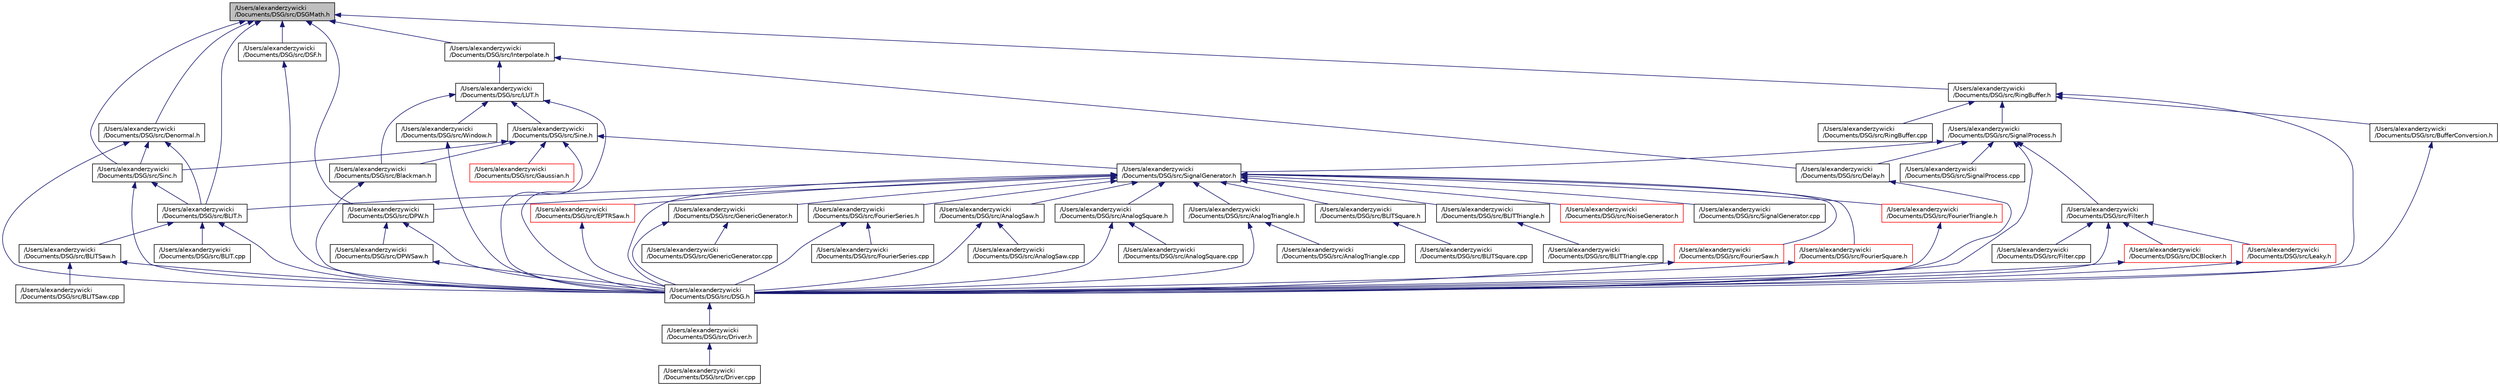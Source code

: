 digraph "/Users/alexanderzywicki/Documents/DSG/src/DSGMath.h"
{
  edge [fontname="Helvetica",fontsize="10",labelfontname="Helvetica",labelfontsize="10"];
  node [fontname="Helvetica",fontsize="10",shape=record];
  Node1 [label="/Users/alexanderzywicki\l/Documents/DSG/src/DSGMath.h",height=0.2,width=0.4,color="black", fillcolor="grey75", style="filled", fontcolor="black"];
  Node1 -> Node2 [dir="back",color="midnightblue",fontsize="10",style="solid",fontname="Helvetica"];
  Node2 [label="/Users/alexanderzywicki\l/Documents/DSG/src/RingBuffer.h",height=0.2,width=0.4,color="black", fillcolor="white", style="filled",URL="$_ring_buffer_8h.html"];
  Node2 -> Node3 [dir="back",color="midnightblue",fontsize="10",style="solid",fontname="Helvetica"];
  Node3 [label="/Users/alexanderzywicki\l/Documents/DSG/src/SignalProcess.h",height=0.2,width=0.4,color="black", fillcolor="white", style="filled",URL="$_signal_process_8h.html"];
  Node3 -> Node4 [dir="back",color="midnightblue",fontsize="10",style="solid",fontname="Helvetica"];
  Node4 [label="/Users/alexanderzywicki\l/Documents/DSG/src/SignalGenerator.h",height=0.2,width=0.4,color="black", fillcolor="white", style="filled",URL="$_signal_generator_8h.html"];
  Node4 -> Node5 [dir="back",color="midnightblue",fontsize="10",style="solid",fontname="Helvetica"];
  Node5 [label="/Users/alexanderzywicki\l/Documents/DSG/src/AnalogSaw.h",height=0.2,width=0.4,color="black", fillcolor="white", style="filled",URL="$_analog_saw_8h.html"];
  Node5 -> Node6 [dir="back",color="midnightblue",fontsize="10",style="solid",fontname="Helvetica"];
  Node6 [label="/Users/alexanderzywicki\l/Documents/DSG/src/AnalogSaw.cpp",height=0.2,width=0.4,color="black", fillcolor="white", style="filled",URL="$_analog_saw_8cpp.html"];
  Node5 -> Node7 [dir="back",color="midnightblue",fontsize="10",style="solid",fontname="Helvetica"];
  Node7 [label="/Users/alexanderzywicki\l/Documents/DSG/src/DSG.h",height=0.2,width=0.4,color="black", fillcolor="white", style="filled",URL="$_d_s_g_8h.html"];
  Node7 -> Node8 [dir="back",color="midnightblue",fontsize="10",style="solid",fontname="Helvetica"];
  Node8 [label="/Users/alexanderzywicki\l/Documents/DSG/src/Driver.h",height=0.2,width=0.4,color="black", fillcolor="white", style="filled",URL="$_driver_8h.html"];
  Node8 -> Node9 [dir="back",color="midnightblue",fontsize="10",style="solid",fontname="Helvetica"];
  Node9 [label="/Users/alexanderzywicki\l/Documents/DSG/src/Driver.cpp",height=0.2,width=0.4,color="black", fillcolor="white", style="filled",URL="$_driver_8cpp.html"];
  Node4 -> Node10 [dir="back",color="midnightblue",fontsize="10",style="solid",fontname="Helvetica"];
  Node10 [label="/Users/alexanderzywicki\l/Documents/DSG/src/AnalogSquare.h",height=0.2,width=0.4,color="black", fillcolor="white", style="filled",URL="$_analog_square_8h.html"];
  Node10 -> Node11 [dir="back",color="midnightblue",fontsize="10",style="solid",fontname="Helvetica"];
  Node11 [label="/Users/alexanderzywicki\l/Documents/DSG/src/AnalogSquare.cpp",height=0.2,width=0.4,color="black", fillcolor="white", style="filled",URL="$_analog_square_8cpp.html"];
  Node10 -> Node7 [dir="back",color="midnightblue",fontsize="10",style="solid",fontname="Helvetica"];
  Node4 -> Node12 [dir="back",color="midnightblue",fontsize="10",style="solid",fontname="Helvetica"];
  Node12 [label="/Users/alexanderzywicki\l/Documents/DSG/src/AnalogTriangle.h",height=0.2,width=0.4,color="black", fillcolor="white", style="filled",URL="$_analog_triangle_8h.html"];
  Node12 -> Node13 [dir="back",color="midnightblue",fontsize="10",style="solid",fontname="Helvetica"];
  Node13 [label="/Users/alexanderzywicki\l/Documents/DSG/src/AnalogTriangle.cpp",height=0.2,width=0.4,color="black", fillcolor="white", style="filled",URL="$_analog_triangle_8cpp.html"];
  Node12 -> Node7 [dir="back",color="midnightblue",fontsize="10",style="solid",fontname="Helvetica"];
  Node4 -> Node14 [dir="back",color="midnightblue",fontsize="10",style="solid",fontname="Helvetica"];
  Node14 [label="/Users/alexanderzywicki\l/Documents/DSG/src/BLIT.h",height=0.2,width=0.4,color="black", fillcolor="white", style="filled",URL="$_b_l_i_t_8h.html"];
  Node14 -> Node15 [dir="back",color="midnightblue",fontsize="10",style="solid",fontname="Helvetica"];
  Node15 [label="/Users/alexanderzywicki\l/Documents/DSG/src/BLIT.cpp",height=0.2,width=0.4,color="black", fillcolor="white", style="filled",URL="$_b_l_i_t_8cpp.html"];
  Node14 -> Node16 [dir="back",color="midnightblue",fontsize="10",style="solid",fontname="Helvetica"];
  Node16 [label="/Users/alexanderzywicki\l/Documents/DSG/src/BLITSaw.h",height=0.2,width=0.4,color="black", fillcolor="white", style="filled",URL="$_b_l_i_t_saw_8h.html"];
  Node16 -> Node17 [dir="back",color="midnightblue",fontsize="10",style="solid",fontname="Helvetica"];
  Node17 [label="/Users/alexanderzywicki\l/Documents/DSG/src/BLITSaw.cpp",height=0.2,width=0.4,color="black", fillcolor="white", style="filled",URL="$_b_l_i_t_saw_8cpp.html"];
  Node16 -> Node7 [dir="back",color="midnightblue",fontsize="10",style="solid",fontname="Helvetica"];
  Node14 -> Node7 [dir="back",color="midnightblue",fontsize="10",style="solid",fontname="Helvetica"];
  Node4 -> Node18 [dir="back",color="midnightblue",fontsize="10",style="solid",fontname="Helvetica"];
  Node18 [label="/Users/alexanderzywicki\l/Documents/DSG/src/BLITSquare.h",height=0.2,width=0.4,color="black", fillcolor="white", style="filled",URL="$_b_l_i_t_square_8h.html"];
  Node18 -> Node19 [dir="back",color="midnightblue",fontsize="10",style="solid",fontname="Helvetica"];
  Node19 [label="/Users/alexanderzywicki\l/Documents/DSG/src/BLITSquare.cpp",height=0.2,width=0.4,color="black", fillcolor="white", style="filled",URL="$_b_l_i_t_square_8cpp.html"];
  Node4 -> Node20 [dir="back",color="midnightblue",fontsize="10",style="solid",fontname="Helvetica"];
  Node20 [label="/Users/alexanderzywicki\l/Documents/DSG/src/BLITTriangle.h",height=0.2,width=0.4,color="black", fillcolor="white", style="filled",URL="$_b_l_i_t_triangle_8h.html"];
  Node20 -> Node21 [dir="back",color="midnightblue",fontsize="10",style="solid",fontname="Helvetica"];
  Node21 [label="/Users/alexanderzywicki\l/Documents/DSG/src/BLITTriangle.cpp",height=0.2,width=0.4,color="black", fillcolor="white", style="filled",URL="$_b_l_i_t_triangle_8cpp.html"];
  Node4 -> Node22 [dir="back",color="midnightblue",fontsize="10",style="solid",fontname="Helvetica"];
  Node22 [label="/Users/alexanderzywicki\l/Documents/DSG/src/DPW.h",height=0.2,width=0.4,color="black", fillcolor="white", style="filled",URL="$_d_p_w_8h.html"];
  Node22 -> Node23 [dir="back",color="midnightblue",fontsize="10",style="solid",fontname="Helvetica"];
  Node23 [label="/Users/alexanderzywicki\l/Documents/DSG/src/DPWSaw.h",height=0.2,width=0.4,color="black", fillcolor="white", style="filled",URL="$_d_p_w_saw_8h.html"];
  Node23 -> Node7 [dir="back",color="midnightblue",fontsize="10",style="solid",fontname="Helvetica"];
  Node22 -> Node7 [dir="back",color="midnightblue",fontsize="10",style="solid",fontname="Helvetica"];
  Node4 -> Node7 [dir="back",color="midnightblue",fontsize="10",style="solid",fontname="Helvetica"];
  Node4 -> Node24 [dir="back",color="midnightblue",fontsize="10",style="solid",fontname="Helvetica"];
  Node24 [label="/Users/alexanderzywicki\l/Documents/DSG/src/GenericGenerator.h",height=0.2,width=0.4,color="black", fillcolor="white", style="filled",URL="$_generic_generator_8h.html"];
  Node24 -> Node7 [dir="back",color="midnightblue",fontsize="10",style="solid",fontname="Helvetica"];
  Node24 -> Node25 [dir="back",color="midnightblue",fontsize="10",style="solid",fontname="Helvetica"];
  Node25 [label="/Users/alexanderzywicki\l/Documents/DSG/src/GenericGenerator.cpp",height=0.2,width=0.4,color="black", fillcolor="white", style="filled",URL="$_generic_generator_8cpp.html"];
  Node4 -> Node26 [dir="back",color="midnightblue",fontsize="10",style="solid",fontname="Helvetica"];
  Node26 [label="/Users/alexanderzywicki\l/Documents/DSG/src/FourierSeries.h",height=0.2,width=0.4,color="black", fillcolor="white", style="filled",URL="$_fourier_series_8h.html"];
  Node26 -> Node7 [dir="back",color="midnightblue",fontsize="10",style="solid",fontname="Helvetica"];
  Node26 -> Node27 [dir="back",color="midnightblue",fontsize="10",style="solid",fontname="Helvetica"];
  Node27 [label="/Users/alexanderzywicki\l/Documents/DSG/src/FourierSeries.cpp",height=0.2,width=0.4,color="black", fillcolor="white", style="filled",URL="$_fourier_series_8cpp.html"];
  Node4 -> Node28 [dir="back",color="midnightblue",fontsize="10",style="solid",fontname="Helvetica"];
  Node28 [label="/Users/alexanderzywicki\l/Documents/DSG/src/FourierSaw.h",height=0.2,width=0.4,color="red", fillcolor="white", style="filled",URL="$_fourier_saw_8h.html"];
  Node28 -> Node7 [dir="back",color="midnightblue",fontsize="10",style="solid",fontname="Helvetica"];
  Node4 -> Node29 [dir="back",color="midnightblue",fontsize="10",style="solid",fontname="Helvetica"];
  Node29 [label="/Users/alexanderzywicki\l/Documents/DSG/src/FourierSquare.h",height=0.2,width=0.4,color="red", fillcolor="white", style="filled",URL="$_fourier_square_8h.html"];
  Node29 -> Node7 [dir="back",color="midnightblue",fontsize="10",style="solid",fontname="Helvetica"];
  Node4 -> Node30 [dir="back",color="midnightblue",fontsize="10",style="solid",fontname="Helvetica"];
  Node30 [label="/Users/alexanderzywicki\l/Documents/DSG/src/FourierTriangle.h",height=0.2,width=0.4,color="red", fillcolor="white", style="filled",URL="$_fourier_triangle_8h.html"];
  Node30 -> Node7 [dir="back",color="midnightblue",fontsize="10",style="solid",fontname="Helvetica"];
  Node4 -> Node31 [dir="back",color="midnightblue",fontsize="10",style="solid",fontname="Helvetica"];
  Node31 [label="/Users/alexanderzywicki\l/Documents/DSG/src/EPTRSaw.h",height=0.2,width=0.4,color="red", fillcolor="white", style="filled",URL="$_e_p_t_r_saw_8h.html"];
  Node31 -> Node7 [dir="back",color="midnightblue",fontsize="10",style="solid",fontname="Helvetica"];
  Node4 -> Node32 [dir="back",color="midnightblue",fontsize="10",style="solid",fontname="Helvetica"];
  Node32 [label="/Users/alexanderzywicki\l/Documents/DSG/src/NoiseGenerator.h",height=0.2,width=0.4,color="red", fillcolor="white", style="filled",URL="$_noise_generator_8h.html"];
  Node4 -> Node33 [dir="back",color="midnightblue",fontsize="10",style="solid",fontname="Helvetica"];
  Node33 [label="/Users/alexanderzywicki\l/Documents/DSG/src/SignalGenerator.cpp",height=0.2,width=0.4,color="black", fillcolor="white", style="filled",URL="$_signal_generator_8cpp.html"];
  Node3 -> Node34 [dir="back",color="midnightblue",fontsize="10",style="solid",fontname="Helvetica"];
  Node34 [label="/Users/alexanderzywicki\l/Documents/DSG/src/Filter.h",height=0.2,width=0.4,color="black", fillcolor="white", style="filled",URL="$_filter_8h.html"];
  Node34 -> Node35 [dir="back",color="midnightblue",fontsize="10",style="solid",fontname="Helvetica"];
  Node35 [label="/Users/alexanderzywicki\l/Documents/DSG/src/DCBlocker.h",height=0.2,width=0.4,color="red", fillcolor="white", style="filled",URL="$_d_c_blocker_8h.html"];
  Node35 -> Node7 [dir="back",color="midnightblue",fontsize="10",style="solid",fontname="Helvetica"];
  Node34 -> Node7 [dir="back",color="midnightblue",fontsize="10",style="solid",fontname="Helvetica"];
  Node34 -> Node36 [dir="back",color="midnightblue",fontsize="10",style="solid",fontname="Helvetica"];
  Node36 [label="/Users/alexanderzywicki\l/Documents/DSG/src/Leaky.h",height=0.2,width=0.4,color="red", fillcolor="white", style="filled",URL="$_leaky_8h.html"];
  Node36 -> Node7 [dir="back",color="midnightblue",fontsize="10",style="solid",fontname="Helvetica"];
  Node34 -> Node37 [dir="back",color="midnightblue",fontsize="10",style="solid",fontname="Helvetica"];
  Node37 [label="/Users/alexanderzywicki\l/Documents/DSG/src/Filter.cpp",height=0.2,width=0.4,color="black", fillcolor="white", style="filled",URL="$_filter_8cpp.html"];
  Node3 -> Node38 [dir="back",color="midnightblue",fontsize="10",style="solid",fontname="Helvetica"];
  Node38 [label="/Users/alexanderzywicki\l/Documents/DSG/src/Delay.h",height=0.2,width=0.4,color="black", fillcolor="white", style="filled",URL="$_delay_8h.html"];
  Node38 -> Node7 [dir="back",color="midnightblue",fontsize="10",style="solid",fontname="Helvetica"];
  Node3 -> Node7 [dir="back",color="midnightblue",fontsize="10",style="solid",fontname="Helvetica"];
  Node3 -> Node39 [dir="back",color="midnightblue",fontsize="10",style="solid",fontname="Helvetica"];
  Node39 [label="/Users/alexanderzywicki\l/Documents/DSG/src/SignalProcess.cpp",height=0.2,width=0.4,color="black", fillcolor="white", style="filled",URL="$_signal_process_8cpp.html"];
  Node2 -> Node40 [dir="back",color="midnightblue",fontsize="10",style="solid",fontname="Helvetica"];
  Node40 [label="/Users/alexanderzywicki\l/Documents/DSG/src/BufferConversion.h",height=0.2,width=0.4,color="black", fillcolor="white", style="filled",URL="$_buffer_conversion_8h.html"];
  Node40 -> Node7 [dir="back",color="midnightblue",fontsize="10",style="solid",fontname="Helvetica"];
  Node2 -> Node7 [dir="back",color="midnightblue",fontsize="10",style="solid",fontname="Helvetica"];
  Node2 -> Node41 [dir="back",color="midnightblue",fontsize="10",style="solid",fontname="Helvetica"];
  Node41 [label="/Users/alexanderzywicki\l/Documents/DSG/src/RingBuffer.cpp",height=0.2,width=0.4,color="black", fillcolor="white", style="filled",URL="$_ring_buffer_8cpp.html"];
  Node1 -> Node42 [dir="back",color="midnightblue",fontsize="10",style="solid",fontname="Helvetica"];
  Node42 [label="/Users/alexanderzywicki\l/Documents/DSG/src/Interpolate.h",height=0.2,width=0.4,color="black", fillcolor="white", style="filled",URL="$_interpolate_8h.html"];
  Node42 -> Node43 [dir="back",color="midnightblue",fontsize="10",style="solid",fontname="Helvetica"];
  Node43 [label="/Users/alexanderzywicki\l/Documents/DSG/src/LUT.h",height=0.2,width=0.4,color="black", fillcolor="white", style="filled",URL="$_l_u_t_8h.html"];
  Node43 -> Node44 [dir="back",color="midnightblue",fontsize="10",style="solid",fontname="Helvetica"];
  Node44 [label="/Users/alexanderzywicki\l/Documents/DSG/src/Sine.h",height=0.2,width=0.4,color="black", fillcolor="white", style="filled",URL="$_sine_8h.html"];
  Node44 -> Node4 [dir="back",color="midnightblue",fontsize="10",style="solid",fontname="Helvetica"];
  Node44 -> Node45 [dir="back",color="midnightblue",fontsize="10",style="solid",fontname="Helvetica"];
  Node45 [label="/Users/alexanderzywicki\l/Documents/DSG/src/Blackman.h",height=0.2,width=0.4,color="black", fillcolor="white", style="filled",URL="$_blackman_8h.html"];
  Node45 -> Node7 [dir="back",color="midnightblue",fontsize="10",style="solid",fontname="Helvetica"];
  Node44 -> Node46 [dir="back",color="midnightblue",fontsize="10",style="solid",fontname="Helvetica"];
  Node46 [label="/Users/alexanderzywicki\l/Documents/DSG/src/Sinc.h",height=0.2,width=0.4,color="black", fillcolor="white", style="filled",URL="$_sinc_8h.html"];
  Node46 -> Node14 [dir="back",color="midnightblue",fontsize="10",style="solid",fontname="Helvetica"];
  Node46 -> Node7 [dir="back",color="midnightblue",fontsize="10",style="solid",fontname="Helvetica"];
  Node44 -> Node7 [dir="back",color="midnightblue",fontsize="10",style="solid",fontname="Helvetica"];
  Node44 -> Node47 [dir="back",color="midnightblue",fontsize="10",style="solid",fontname="Helvetica"];
  Node47 [label="/Users/alexanderzywicki\l/Documents/DSG/src/Gaussian.h",height=0.2,width=0.4,color="red", fillcolor="white", style="filled",URL="$_gaussian_8h.html"];
  Node43 -> Node45 [dir="back",color="midnightblue",fontsize="10",style="solid",fontname="Helvetica"];
  Node43 -> Node7 [dir="back",color="midnightblue",fontsize="10",style="solid",fontname="Helvetica"];
  Node43 -> Node48 [dir="back",color="midnightblue",fontsize="10",style="solid",fontname="Helvetica"];
  Node48 [label="/Users/alexanderzywicki\l/Documents/DSG/src/Window.h",height=0.2,width=0.4,color="black", fillcolor="white", style="filled",URL="$_window_8h.html"];
  Node48 -> Node7 [dir="back",color="midnightblue",fontsize="10",style="solid",fontname="Helvetica"];
  Node42 -> Node38 [dir="back",color="midnightblue",fontsize="10",style="solid",fontname="Helvetica"];
  Node1 -> Node49 [dir="back",color="midnightblue",fontsize="10",style="solid",fontname="Helvetica"];
  Node49 [label="/Users/alexanderzywicki\l/Documents/DSG/src/Denormal.h",height=0.2,width=0.4,color="black", fillcolor="white", style="filled",URL="$_denormal_8h.html"];
  Node49 -> Node14 [dir="back",color="midnightblue",fontsize="10",style="solid",fontname="Helvetica"];
  Node49 -> Node46 [dir="back",color="midnightblue",fontsize="10",style="solid",fontname="Helvetica"];
  Node49 -> Node7 [dir="back",color="midnightblue",fontsize="10",style="solid",fontname="Helvetica"];
  Node1 -> Node46 [dir="back",color="midnightblue",fontsize="10",style="solid",fontname="Helvetica"];
  Node1 -> Node14 [dir="back",color="midnightblue",fontsize="10",style="solid",fontname="Helvetica"];
  Node1 -> Node22 [dir="back",color="midnightblue",fontsize="10",style="solid",fontname="Helvetica"];
  Node1 -> Node50 [dir="back",color="midnightblue",fontsize="10",style="solid",fontname="Helvetica"];
  Node50 [label="/Users/alexanderzywicki\l/Documents/DSG/src/DSF.h",height=0.2,width=0.4,color="black", fillcolor="white", style="filled",URL="$_d_s_f_8h.html"];
  Node50 -> Node7 [dir="back",color="midnightblue",fontsize="10",style="solid",fontname="Helvetica"];
}
